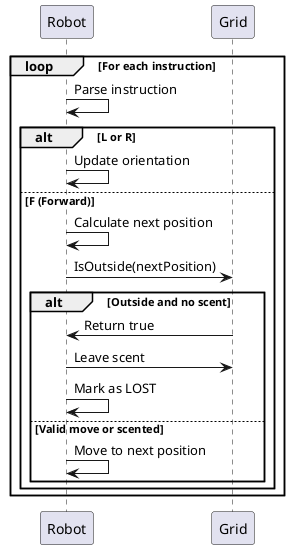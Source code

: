 @startuml
participant "Robot" as Robot
participant "Grid" as Grid

loop For each instruction
    Robot -> Robot : Parse instruction
    alt L or R
        Robot -> Robot : Update orientation
    else F (Forward)
        Robot -> Robot : Calculate next position
        Robot -> Grid : IsOutside(nextPosition)
        alt Outside and no scent
            Grid -> Robot : Return true
            Robot -> Grid : Leave scent
            Robot -> Robot : Mark as LOST
        else Valid move or scented
            Robot -> Robot : Move to next position
        end
    end
end
@enduml